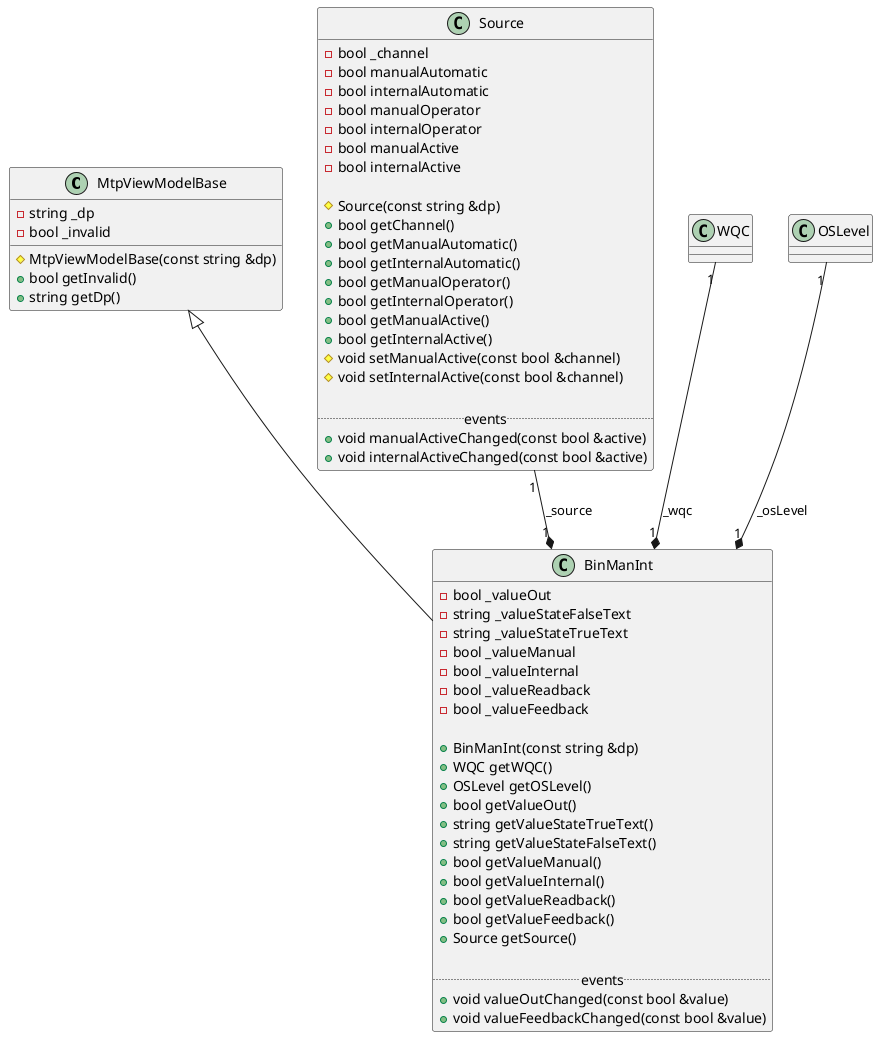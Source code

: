 @startuml BinManInt

class MtpViewModelBase {
    - string _dp
    - bool _invalid

    # MtpViewModelBase(const string &dp)
    + bool getInvalid()
    + string getDp()
}

class Source
{
    - bool _channel
    - bool manualAutomatic
    - bool internalAutomatic
    - bool manualOperator
    - bool internalOperator
    - bool manualActive
    - bool internalActive

    # Source(const string &dp)  
    + bool getChannel() 
    + bool getManualAutomatic()
    + bool getInternalAutomatic()
    + bool getManualOperator()  
    + bool getInternalOperator()    
    + bool getManualActive()
    + bool getInternalActive()
    # void setManualActive(const bool &channel)
    # void setInternalActive(const bool &channel)

    ..events..
    + void manualActiveChanged(const bool &active)
    + void internalActiveChanged(const bool &active)
}

class BinManInt
{
    - bool _valueOut
    - string _valueStateFalseText
    - string _valueStateTrueText
    - bool _valueManual
    - bool _valueInternal
    - bool _valueReadback
    - bool _valueFeedback

    + BinManInt(const string &dp)
    + WQC getWQC()
    + OSLevel getOSLevel()
    + bool getValueOut()
    + string getValueStateTrueText()
    + string getValueStateFalseText()
    + bool getValueManual()
    + bool getValueInternal()
    + bool getValueReadback()
    + bool getValueFeedback()
    + Source getSource()

    ..events..
    + void valueOutChanged(const bool &value)
    + void valueFeedbackChanged(const bool &value)
}

MtpViewModelBase <|-- BinManInt
WQC "1" --* "1" BinManInt : _wqc
OSLevel "1" --* "1" BinManInt : _osLevel
Source "1" --* "1" BinManInt : _source
@enduml